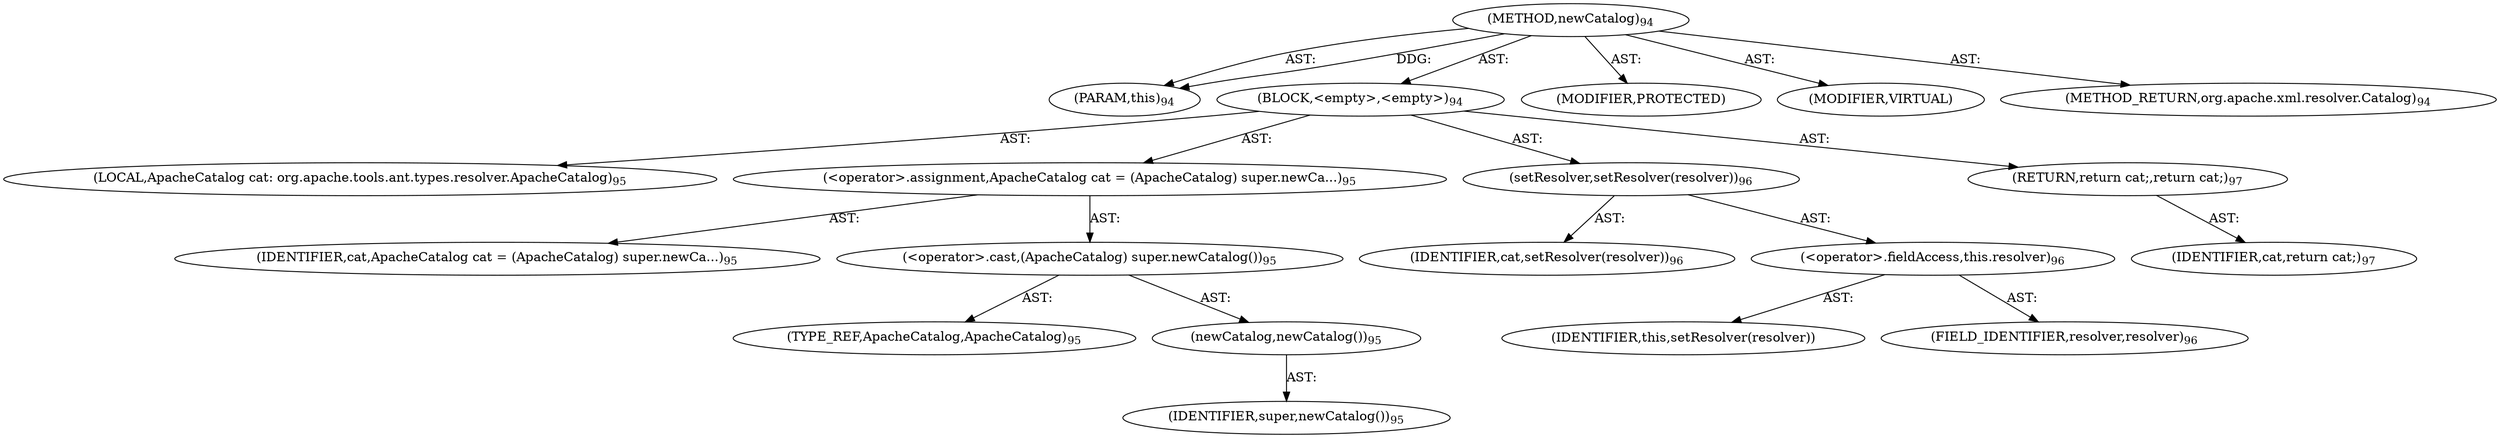digraph "newCatalog" {  
"111669149696" [label = <(METHOD,newCatalog)<SUB>94</SUB>> ]
"115964116994" [label = <(PARAM,this)<SUB>94</SUB>> ]
"25769803776" [label = <(BLOCK,&lt;empty&gt;,&lt;empty&gt;)<SUB>94</SUB>> ]
"94489280512" [label = <(LOCAL,ApacheCatalog cat: org.apache.tools.ant.types.resolver.ApacheCatalog)<SUB>95</SUB>> ]
"30064771072" [label = <(&lt;operator&gt;.assignment,ApacheCatalog cat = (ApacheCatalog) super.newCa...)<SUB>95</SUB>> ]
"68719476740" [label = <(IDENTIFIER,cat,ApacheCatalog cat = (ApacheCatalog) super.newCa...)<SUB>95</SUB>> ]
"30064771073" [label = <(&lt;operator&gt;.cast,(ApacheCatalog) super.newCatalog())<SUB>95</SUB>> ]
"180388626432" [label = <(TYPE_REF,ApacheCatalog,ApacheCatalog)<SUB>95</SUB>> ]
"30064771074" [label = <(newCatalog,newCatalog())<SUB>95</SUB>> ]
"68719476741" [label = <(IDENTIFIER,super,newCatalog())<SUB>95</SUB>> ]
"30064771075" [label = <(setResolver,setResolver(resolver))<SUB>96</SUB>> ]
"68719476742" [label = <(IDENTIFIER,cat,setResolver(resolver))<SUB>96</SUB>> ]
"30064771076" [label = <(&lt;operator&gt;.fieldAccess,this.resolver)<SUB>96</SUB>> ]
"68719476743" [label = <(IDENTIFIER,this,setResolver(resolver))> ]
"55834574848" [label = <(FIELD_IDENTIFIER,resolver,resolver)<SUB>96</SUB>> ]
"146028888064" [label = <(RETURN,return cat;,return cat;)<SUB>97</SUB>> ]
"68719476744" [label = <(IDENTIFIER,cat,return cat;)<SUB>97</SUB>> ]
"133143986177" [label = <(MODIFIER,PROTECTED)> ]
"133143986178" [label = <(MODIFIER,VIRTUAL)> ]
"128849018880" [label = <(METHOD_RETURN,org.apache.xml.resolver.Catalog)<SUB>94</SUB>> ]
  "111669149696" -> "115964116994"  [ label = "AST: "] 
  "111669149696" -> "25769803776"  [ label = "AST: "] 
  "111669149696" -> "133143986177"  [ label = "AST: "] 
  "111669149696" -> "133143986178"  [ label = "AST: "] 
  "111669149696" -> "128849018880"  [ label = "AST: "] 
  "25769803776" -> "94489280512"  [ label = "AST: "] 
  "25769803776" -> "30064771072"  [ label = "AST: "] 
  "25769803776" -> "30064771075"  [ label = "AST: "] 
  "25769803776" -> "146028888064"  [ label = "AST: "] 
  "30064771072" -> "68719476740"  [ label = "AST: "] 
  "30064771072" -> "30064771073"  [ label = "AST: "] 
  "30064771073" -> "180388626432"  [ label = "AST: "] 
  "30064771073" -> "30064771074"  [ label = "AST: "] 
  "30064771074" -> "68719476741"  [ label = "AST: "] 
  "30064771075" -> "68719476742"  [ label = "AST: "] 
  "30064771075" -> "30064771076"  [ label = "AST: "] 
  "30064771076" -> "68719476743"  [ label = "AST: "] 
  "30064771076" -> "55834574848"  [ label = "AST: "] 
  "146028888064" -> "68719476744"  [ label = "AST: "] 
  "111669149696" -> "115964116994"  [ label = "DDG: "] 
}
